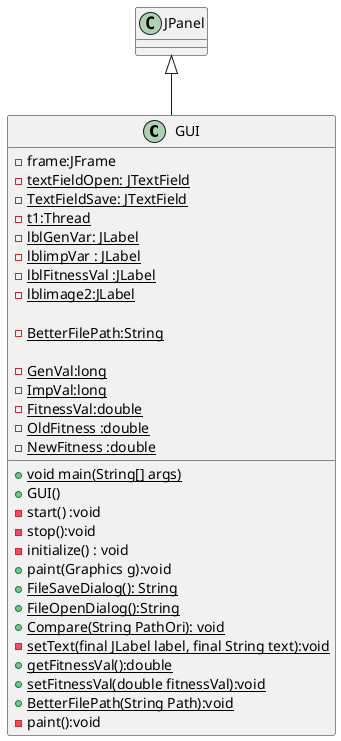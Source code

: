 @startuml
'https://plantuml.com/class-diagram


class  GUI extends JPanel {
-frame:JFrame
{static}-textFieldOpen: JTextField 
{static}-TextFieldSave: JTextField 
{static}- t1:Thread 
{static}-lblGenVar: JLabel 
{static}-lblimpVar : JLabel 
{static}- lblFitnessVal :JLabel 
{static}- lblimage2:JLabel 

{static}- BetterFilePath:String 

{static}- GenVal:long 
{static}- ImpVal:long 
{static}- FitnessVal:double 
{static}- OldFitness :double 
{static}- NewFitness :double 

{static}+ void main(String[] args) 
+GUI()
- start() :void
- stop():void
-initialize() : void
+paint(Graphics g):void
{static}+ FileSaveDialog(): String
{static}+ FileOpenDialog():String
{static}+ Compare(String PathOri): void
{static}- setText(final JLabel label, final String text):void
{static}+ getFitnessVal():double
{static}+ setFitnessVal(double fitnessVal):void
{static}+ BetterFilePath(String Path):void
- paint():void
}



@enduml